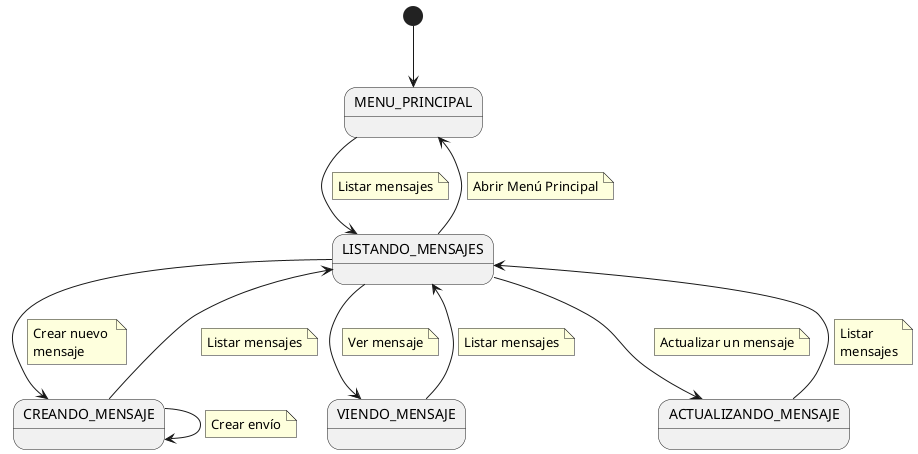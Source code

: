 @startuml diagramaContextoMensajes
state "MENU_PRINCIPAL" as MenuPrincipal
state "LISTANDO_MENSAJES" as Mensajes
state "CREANDO_MENSAJE" as CreandoMensaje
state "VIENDO_MENSAJE" as ViendoMensaje
state "ACTUALIZANDO_MENSAJE" as ActualizandoMensaje

[*] --> MenuPrincipal

MenuPrincipal --> Mensajes
    note on link
        Listar mensajes
    end note

Mensajes --> CreandoMensaje
    note on link
        Crear nuevo 
        mensaje
    end note

CreandoMensaje --> CreandoMensaje
    note on link
        Crear envío
    end note

CreandoMensaje --> Mensajes
    note on link
        Listar mensajes
    end note

Mensajes --> ViendoMensaje
    note on link
        Ver mensaje
    end note

ViendoMensaje --> Mensajes
    note on link
        Listar mensajes
    end note

Mensajes --> ActualizandoMensaje
    note on link
        Actualizar un mensaje
    end note

ActualizandoMensaje --> Mensajes
    note on link
        Listar 
        mensajes
    end note

Mensajes --> MenuPrincipal
    note on link
        Abrir Menú Principal
    end note
@enduml